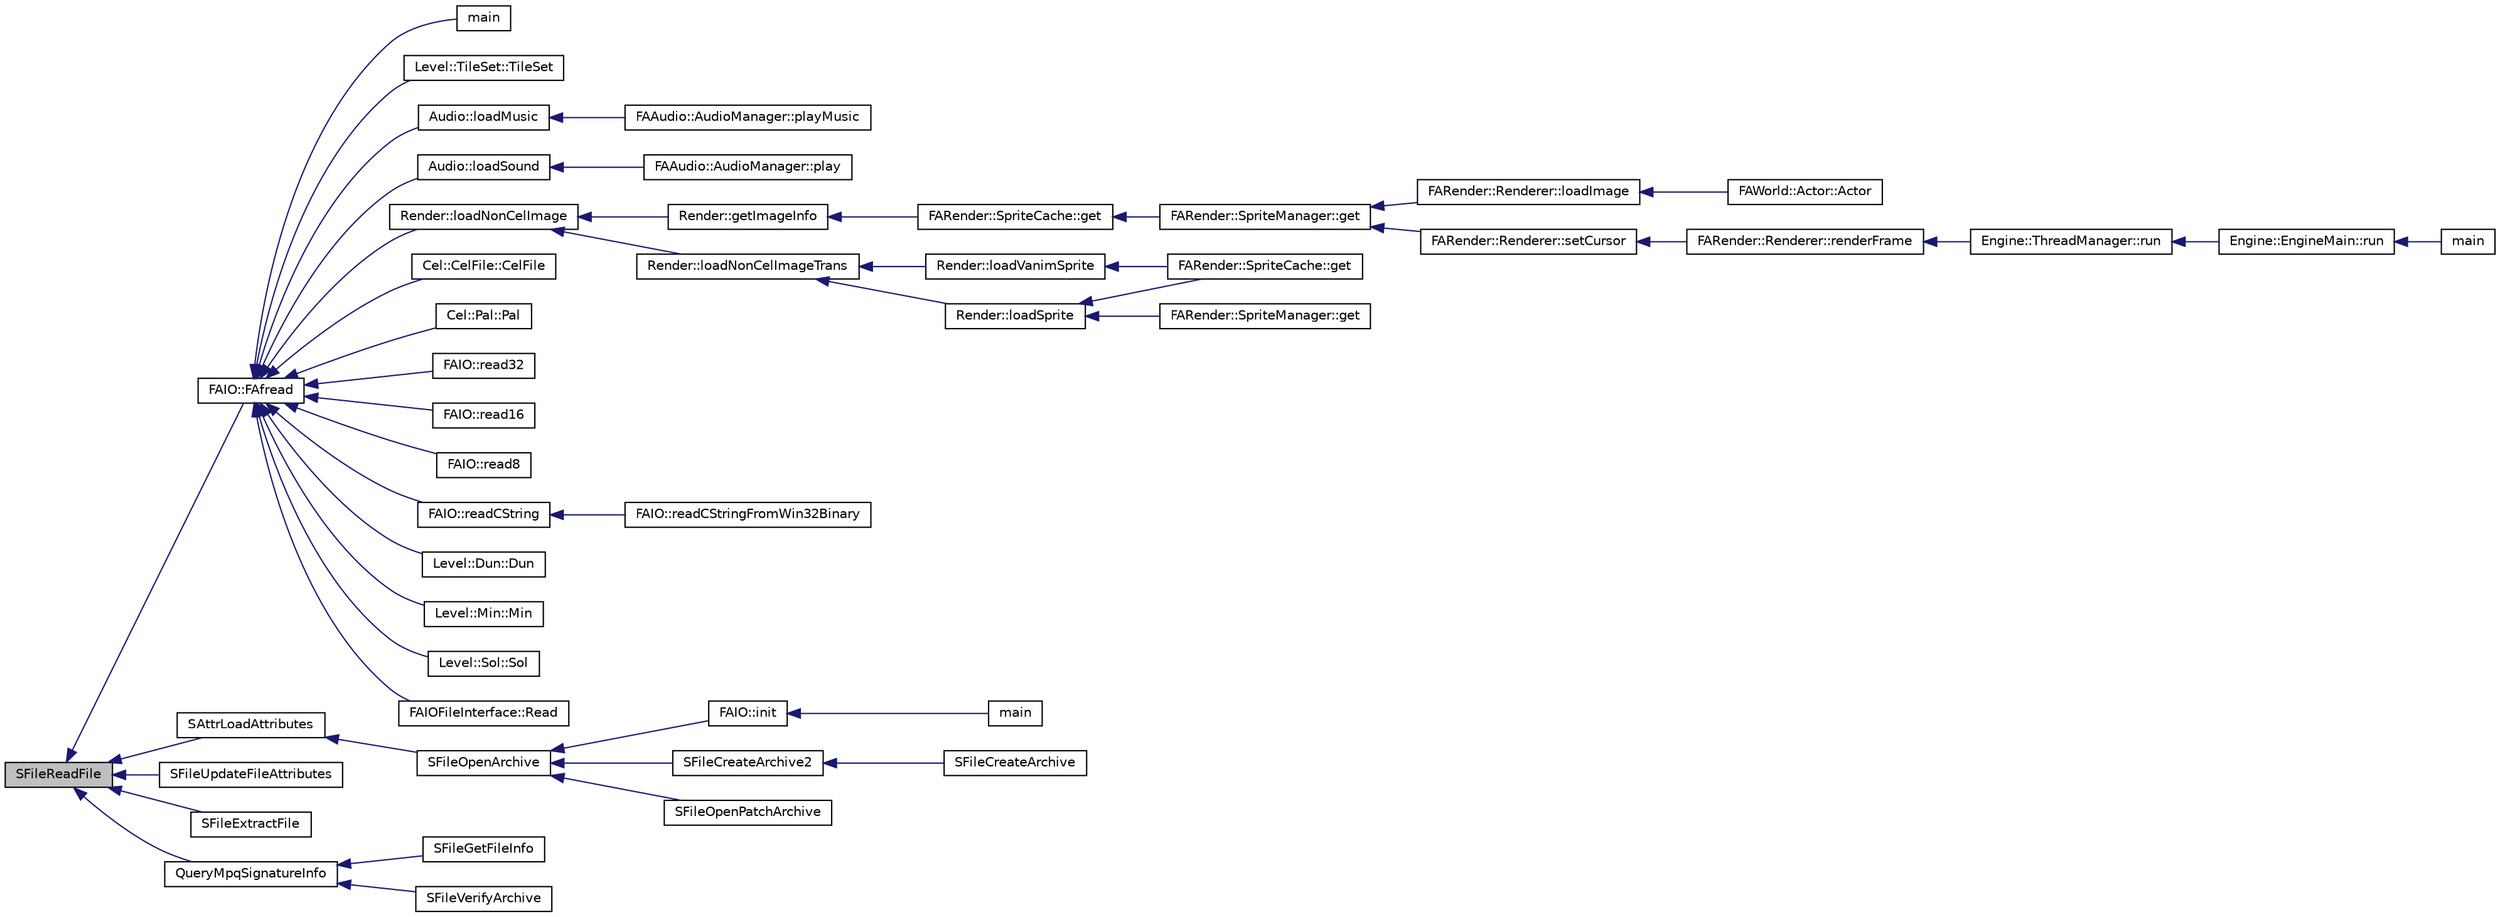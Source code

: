 digraph G
{
  edge [fontname="Helvetica",fontsize="10",labelfontname="Helvetica",labelfontsize="10"];
  node [fontname="Helvetica",fontsize="10",shape=record];
  rankdir="LR";
  Node1 [label="SFileReadFile",height=0.2,width=0.4,color="black", fillcolor="grey75", style="filled" fontcolor="black"];
  Node1 -> Node2 [dir="back",color="midnightblue",fontsize="10",style="solid",fontname="Helvetica"];
  Node2 [label="FAIO::FAfread",height=0.2,width=0.4,color="black", fillcolor="white", style="filled",URL="$namespace_f_a_i_o.html#a68409e8d223eec973ba9abdce4e0c6d0"];
  Node2 -> Node3 [dir="back",color="midnightblue",fontsize="10",style="solid",fontname="Helvetica"];
  Node3 [label="main",height=0.2,width=0.4,color="black", fillcolor="white", style="filled",URL="$mpqtool_2main_8cpp.html#a51a0c03e82a49c8df1aee64a078f33e7"];
  Node2 -> Node4 [dir="back",color="midnightblue",fontsize="10",style="solid",fontname="Helvetica"];
  Node4 [label="Level::TileSet::TileSet",height=0.2,width=0.4,color="black", fillcolor="white", style="filled",URL="$class_level_1_1_tile_set.html#a25885e5e41f2220ddec063dd66615054"];
  Node2 -> Node5 [dir="back",color="midnightblue",fontsize="10",style="solid",fontname="Helvetica"];
  Node5 [label="Audio::loadMusic",height=0.2,width=0.4,color="black", fillcolor="white", style="filled",URL="$namespace_audio.html#aa723124f1d8ab10a57d74aac0df5d5cb"];
  Node5 -> Node6 [dir="back",color="midnightblue",fontsize="10",style="solid",fontname="Helvetica"];
  Node6 [label="FAAudio::AudioManager::playMusic",height=0.2,width=0.4,color="black", fillcolor="white", style="filled",URL="$class_f_a_audio_1_1_audio_manager.html#a9eaf93569374ad7fed5b0229d4e36e8b"];
  Node2 -> Node7 [dir="back",color="midnightblue",fontsize="10",style="solid",fontname="Helvetica"];
  Node7 [label="Audio::loadSound",height=0.2,width=0.4,color="black", fillcolor="white", style="filled",URL="$namespace_audio.html#a640626e3ff91a05bf85051aa564d2be7"];
  Node7 -> Node8 [dir="back",color="midnightblue",fontsize="10",style="solid",fontname="Helvetica"];
  Node8 [label="FAAudio::AudioManager::play",height=0.2,width=0.4,color="black", fillcolor="white", style="filled",URL="$class_f_a_audio_1_1_audio_manager.html#a1c562d006a318f6c682dd80e6a278996"];
  Node2 -> Node9 [dir="back",color="midnightblue",fontsize="10",style="solid",fontname="Helvetica"];
  Node9 [label="Render::loadNonCelImage",height=0.2,width=0.4,color="black", fillcolor="white", style="filled",URL="$namespace_render.html#ac19fcc278cfef53ca0b941ff040fb5d3"];
  Node9 -> Node10 [dir="back",color="midnightblue",fontsize="10",style="solid",fontname="Helvetica"];
  Node10 [label="Render::getImageInfo",height=0.2,width=0.4,color="black", fillcolor="white", style="filled",URL="$namespace_render.html#a04af26977f421431f3a4569af1b877f4"];
  Node10 -> Node11 [dir="back",color="midnightblue",fontsize="10",style="solid",fontname="Helvetica"];
  Node11 [label="FARender::SpriteCache::get",height=0.2,width=0.4,color="black", fillcolor="white", style="filled",URL="$class_f_a_render_1_1_sprite_cache.html#ad480d3c6ae72f0a19439e542bea9356c",tooltip="To be called from the game thread."];
  Node11 -> Node12 [dir="back",color="midnightblue",fontsize="10",style="solid",fontname="Helvetica"];
  Node12 [label="FARender::SpriteManager::get",height=0.2,width=0.4,color="black", fillcolor="white", style="filled",URL="$class_f_a_render_1_1_sprite_manager.html#aea2af871429cd9ac16e419e17ec03da5",tooltip="To be called from the game thread."];
  Node12 -> Node13 [dir="back",color="midnightblue",fontsize="10",style="solid",fontname="Helvetica"];
  Node13 [label="FARender::Renderer::loadImage",height=0.2,width=0.4,color="black", fillcolor="white", style="filled",URL="$class_f_a_render_1_1_renderer.html#ac3bcc5a3217058dc2a3ce0469cbbd37a"];
  Node13 -> Node14 [dir="back",color="midnightblue",fontsize="10",style="solid",fontname="Helvetica"];
  Node14 [label="FAWorld::Actor::Actor",height=0.2,width=0.4,color="black", fillcolor="white", style="filled",URL="$class_f_a_world_1_1_actor.html#ab9e28a0505dc7a3040e249c563badd37"];
  Node12 -> Node15 [dir="back",color="midnightblue",fontsize="10",style="solid",fontname="Helvetica"];
  Node15 [label="FARender::Renderer::setCursor",height=0.2,width=0.4,color="black", fillcolor="white", style="filled",URL="$class_f_a_render_1_1_renderer.html#aa73fae0f49236c7a83fa6b01a9e5e8d4"];
  Node15 -> Node16 [dir="back",color="midnightblue",fontsize="10",style="solid",fontname="Helvetica"];
  Node16 [label="FARender::Renderer::renderFrame",height=0.2,width=0.4,color="black", fillcolor="white", style="filled",URL="$class_f_a_render_1_1_renderer.html#ad6e983189d6cf6b7aaef89d54ed89396",tooltip="To be called only by Engine::ThreadManager."];
  Node16 -> Node17 [dir="back",color="midnightblue",fontsize="10",style="solid",fontname="Helvetica"];
  Node17 [label="Engine::ThreadManager::run",height=0.2,width=0.4,color="black", fillcolor="white", style="filled",URL="$class_engine_1_1_thread_manager.html#ab99a6ee7b73f2e9b24a824e811df5d88"];
  Node17 -> Node18 [dir="back",color="midnightblue",fontsize="10",style="solid",fontname="Helvetica"];
  Node18 [label="Engine::EngineMain::run",height=0.2,width=0.4,color="black", fillcolor="white", style="filled",URL="$class_engine_1_1_engine_main.html#a5a16165ab6d6e9f2bb2f2739bd1b11bf"];
  Node18 -> Node19 [dir="back",color="midnightblue",fontsize="10",style="solid",fontname="Helvetica"];
  Node19 [label="main",height=0.2,width=0.4,color="black", fillcolor="white", style="filled",URL="$freeablo_2main_8cpp.html#a3c04138a5bfe5d72780bb7e82a18e627"];
  Node9 -> Node20 [dir="back",color="midnightblue",fontsize="10",style="solid",fontname="Helvetica"];
  Node20 [label="Render::loadNonCelImageTrans",height=0.2,width=0.4,color="black", fillcolor="white", style="filled",URL="$namespace_render.html#a104d79dc130b58dd05645cc9ddfbe307"];
  Node20 -> Node21 [dir="back",color="midnightblue",fontsize="10",style="solid",fontname="Helvetica"];
  Node21 [label="Render::loadSprite",height=0.2,width=0.4,color="black", fillcolor="white", style="filled",URL="$namespace_render.html#a39ae636123baef1a7d42446331c82b28"];
  Node21 -> Node22 [dir="back",color="midnightblue",fontsize="10",style="solid",fontname="Helvetica"];
  Node22 [label="FARender::SpriteCache::get",height=0.2,width=0.4,color="black", fillcolor="white", style="filled",URL="$class_f_a_render_1_1_sprite_cache.html#aaede499b2c79f9f1cf535f37887d2f99",tooltip="To be called from the render thread."];
  Node21 -> Node23 [dir="back",color="midnightblue",fontsize="10",style="solid",fontname="Helvetica"];
  Node23 [label="FARender::SpriteManager::get",height=0.2,width=0.4,color="black", fillcolor="white", style="filled",URL="$class_f_a_render_1_1_sprite_manager.html#a4897198f560005dd7067150c3ed3ed2d",tooltip="To be called from the render thread."];
  Node20 -> Node24 [dir="back",color="midnightblue",fontsize="10",style="solid",fontname="Helvetica"];
  Node24 [label="Render::loadVanimSprite",height=0.2,width=0.4,color="black", fillcolor="white", style="filled",URL="$namespace_render.html#ac6568e7174aad7806fee63be8c2cca9c"];
  Node24 -> Node22 [dir="back",color="midnightblue",fontsize="10",style="solid",fontname="Helvetica"];
  Node2 -> Node25 [dir="back",color="midnightblue",fontsize="10",style="solid",fontname="Helvetica"];
  Node25 [label="Cel::CelFile::CelFile",height=0.2,width=0.4,color="black", fillcolor="white", style="filled",URL="$class_cel_1_1_cel_file.html#a7aa56b24ad6db831061b2b1f4faed266"];
  Node2 -> Node26 [dir="back",color="midnightblue",fontsize="10",style="solid",fontname="Helvetica"];
  Node26 [label="Cel::Pal::Pal",height=0.2,width=0.4,color="black", fillcolor="white", style="filled",URL="$class_cel_1_1_pal.html#a1374e8fdbb589d9ad415f4bc3f133ef2"];
  Node2 -> Node27 [dir="back",color="midnightblue",fontsize="10",style="solid",fontname="Helvetica"];
  Node27 [label="FAIO::read32",height=0.2,width=0.4,color="black", fillcolor="white", style="filled",URL="$namespace_f_a_i_o.html#a50246eaf6ada4cf3d4baf2233e6ff303"];
  Node2 -> Node28 [dir="back",color="midnightblue",fontsize="10",style="solid",fontname="Helvetica"];
  Node28 [label="FAIO::read16",height=0.2,width=0.4,color="black", fillcolor="white", style="filled",URL="$namespace_f_a_i_o.html#adbe05200f5a8daf26e51af1c19784e5d"];
  Node2 -> Node29 [dir="back",color="midnightblue",fontsize="10",style="solid",fontname="Helvetica"];
  Node29 [label="FAIO::read8",height=0.2,width=0.4,color="black", fillcolor="white", style="filled",URL="$namespace_f_a_i_o.html#a0578f755094a703e3e31b577eb2381ff"];
  Node2 -> Node30 [dir="back",color="midnightblue",fontsize="10",style="solid",fontname="Helvetica"];
  Node30 [label="FAIO::readCString",height=0.2,width=0.4,color="black", fillcolor="white", style="filled",URL="$namespace_f_a_i_o.html#a812b04ac9c072550624f7f652aebd213"];
  Node30 -> Node31 [dir="back",color="midnightblue",fontsize="10",style="solid",fontname="Helvetica"];
  Node31 [label="FAIO::readCStringFromWin32Binary",height=0.2,width=0.4,color="black", fillcolor="white", style="filled",URL="$namespace_f_a_i_o.html#a8d65de399c241036f7d220dd3fcf8c5d"];
  Node2 -> Node32 [dir="back",color="midnightblue",fontsize="10",style="solid",fontname="Helvetica"];
  Node32 [label="Level::Dun::Dun",height=0.2,width=0.4,color="black", fillcolor="white", style="filled",URL="$class_level_1_1_dun.html#aebe0dd29cec43011e986c36a9a52b7b7"];
  Node2 -> Node33 [dir="back",color="midnightblue",fontsize="10",style="solid",fontname="Helvetica"];
  Node33 [label="Level::Min::Min",height=0.2,width=0.4,color="black", fillcolor="white", style="filled",URL="$class_level_1_1_min.html#ab29c456876f2cc69a0247e419fa17337"];
  Node2 -> Node34 [dir="back",color="midnightblue",fontsize="10",style="solid",fontname="Helvetica"];
  Node34 [label="Level::Sol::Sol",height=0.2,width=0.4,color="black", fillcolor="white", style="filled",URL="$class_level_1_1_sol.html#ab1b97555d237cb1c671bfdbb3de5d129"];
  Node2 -> Node35 [dir="back",color="midnightblue",fontsize="10",style="solid",fontname="Helvetica"];
  Node35 [label="FAIOFileInterface::Read",height=0.2,width=0.4,color="black", fillcolor="white", style="filled",URL="$class_f_a_i_o_file_interface.html#a79264fa428afc4411ef4d6d4eb25f38e",tooltip="Reads data from a previously opened file."];
  Node1 -> Node36 [dir="back",color="midnightblue",fontsize="10",style="solid",fontname="Helvetica"];
  Node36 [label="SAttrLoadAttributes",height=0.2,width=0.4,color="black", fillcolor="white", style="filled",URL="$_storm_common_8h.html#a7d3f9dcaa29374564574951db3f84fd7"];
  Node36 -> Node37 [dir="back",color="midnightblue",fontsize="10",style="solid",fontname="Helvetica"];
  Node37 [label="SFileOpenArchive",height=0.2,width=0.4,color="black", fillcolor="white", style="filled",URL="$_storm_lib_8h.html#a8b031afa4f88b4b3705c274a0b5b4f73"];
  Node37 -> Node38 [dir="back",color="midnightblue",fontsize="10",style="solid",fontname="Helvetica"];
  Node38 [label="FAIO::init",height=0.2,width=0.4,color="black", fillcolor="white", style="filled",URL="$namespace_f_a_i_o.html#a2c6d08b4256153f34907093724c0f995"];
  Node38 -> Node39 [dir="back",color="midnightblue",fontsize="10",style="solid",fontname="Helvetica"];
  Node39 [label="main",height=0.2,width=0.4,color="black", fillcolor="white", style="filled",URL="$exedump_2main_8cpp.html#a2c3f6775325c30275d11c6abee2db6a0"];
  Node37 -> Node40 [dir="back",color="midnightblue",fontsize="10",style="solid",fontname="Helvetica"];
  Node40 [label="SFileCreateArchive2",height=0.2,width=0.4,color="black", fillcolor="white", style="filled",URL="$_storm_lib_8h.html#aa2b6fa8f16b5ac42868c546533fe26ce"];
  Node40 -> Node41 [dir="back",color="midnightblue",fontsize="10",style="solid",fontname="Helvetica"];
  Node41 [label="SFileCreateArchive",height=0.2,width=0.4,color="black", fillcolor="white", style="filled",URL="$_storm_lib_8h.html#a11342f379ed88e7b54873f1f53feb773"];
  Node37 -> Node42 [dir="back",color="midnightblue",fontsize="10",style="solid",fontname="Helvetica"];
  Node42 [label="SFileOpenPatchArchive",height=0.2,width=0.4,color="black", fillcolor="white", style="filled",URL="$_storm_lib_8h.html#a6daebdc66320d44284e960bbff33e886"];
  Node1 -> Node43 [dir="back",color="midnightblue",fontsize="10",style="solid",fontname="Helvetica"];
  Node43 [label="SFileUpdateFileAttributes",height=0.2,width=0.4,color="black", fillcolor="white", style="filled",URL="$_storm_lib_8h.html#a7f66db40266cb2d78416b2f9cc2804ba"];
  Node1 -> Node44 [dir="back",color="midnightblue",fontsize="10",style="solid",fontname="Helvetica"];
  Node44 [label="SFileExtractFile",height=0.2,width=0.4,color="black", fillcolor="white", style="filled",URL="$_storm_lib_8h.html#a25532910e8392ffc4b5fd57878d67316"];
  Node1 -> Node45 [dir="back",color="midnightblue",fontsize="10",style="solid",fontname="Helvetica"];
  Node45 [label="QueryMpqSignatureInfo",height=0.2,width=0.4,color="black", fillcolor="white", style="filled",URL="$_storm_common_8h.html#ac66653be3516e818da293725ea5e0cb8"];
  Node45 -> Node46 [dir="back",color="midnightblue",fontsize="10",style="solid",fontname="Helvetica"];
  Node46 [label="SFileGetFileInfo",height=0.2,width=0.4,color="black", fillcolor="white", style="filled",URL="$_storm_lib_8h.html#a65c5c13489a621c481282da76b101e16"];
  Node45 -> Node47 [dir="back",color="midnightblue",fontsize="10",style="solid",fontname="Helvetica"];
  Node47 [label="SFileVerifyArchive",height=0.2,width=0.4,color="black", fillcolor="white", style="filled",URL="$_storm_lib_8h.html#a5d1f891bd3e6c98a94a13cc5745ae6f4"];
}
